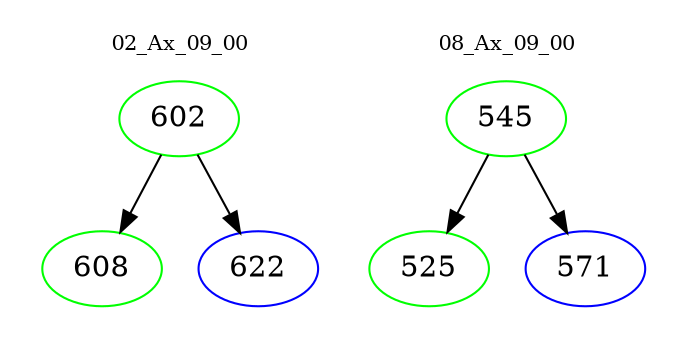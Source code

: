 digraph{
subgraph cluster_0 {
color = white
label = "02_Ax_09_00";
fontsize=10;
T0_602 [label="602", color="green"]
T0_602 -> T0_608 [color="black"]
T0_608 [label="608", color="green"]
T0_602 -> T0_622 [color="black"]
T0_622 [label="622", color="blue"]
}
subgraph cluster_1 {
color = white
label = "08_Ax_09_00";
fontsize=10;
T1_545 [label="545", color="green"]
T1_545 -> T1_525 [color="black"]
T1_525 [label="525", color="green"]
T1_545 -> T1_571 [color="black"]
T1_571 [label="571", color="blue"]
}
}
